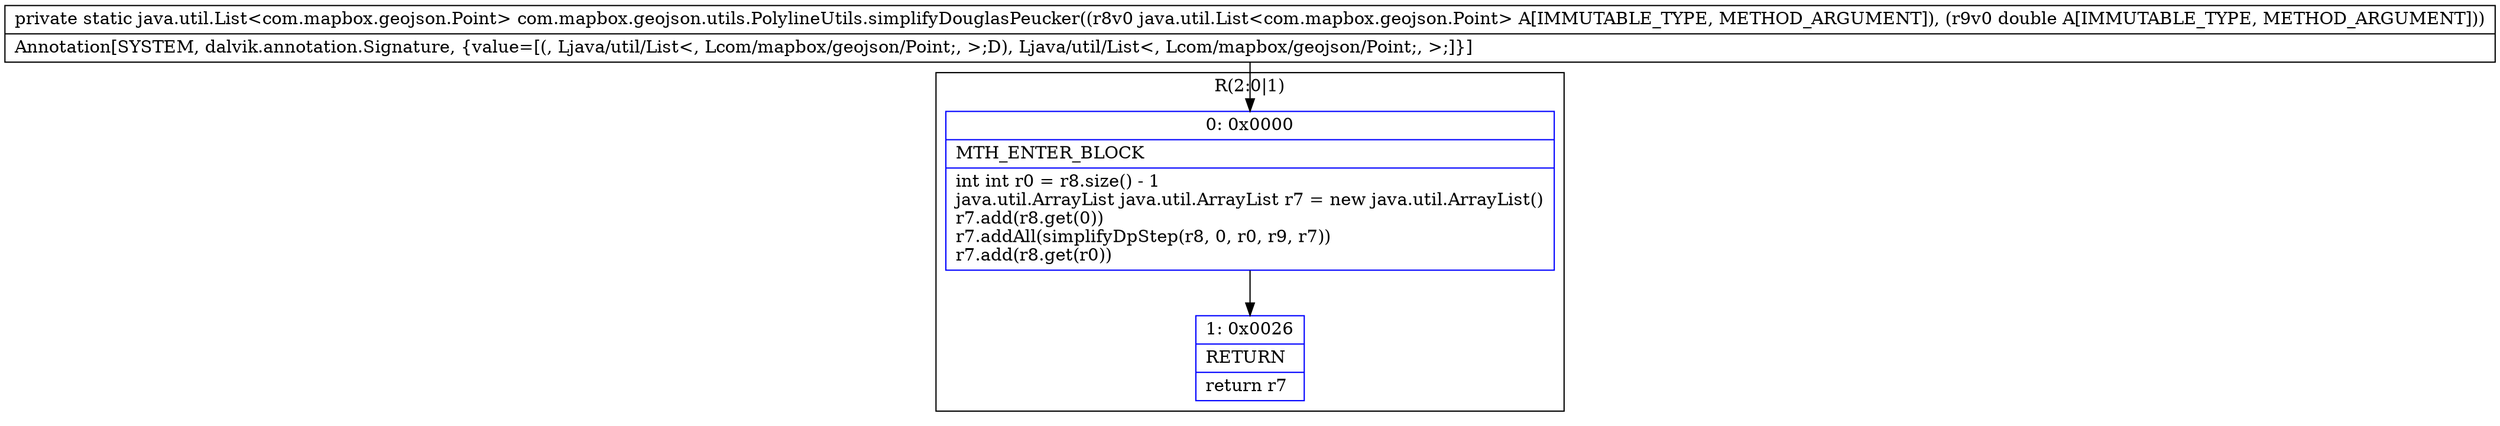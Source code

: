 digraph "CFG forcom.mapbox.geojson.utils.PolylineUtils.simplifyDouglasPeucker(Ljava\/util\/List;D)Ljava\/util\/List;" {
subgraph cluster_Region_812180335 {
label = "R(2:0|1)";
node [shape=record,color=blue];
Node_0 [shape=record,label="{0\:\ 0x0000|MTH_ENTER_BLOCK\l|int int r0 = r8.size() \- 1\ljava.util.ArrayList java.util.ArrayList r7 = new java.util.ArrayList()\lr7.add(r8.get(0))\lr7.addAll(simplifyDpStep(r8, 0, r0, r9, r7))\lr7.add(r8.get(r0))\l}"];
Node_1 [shape=record,label="{1\:\ 0x0026|RETURN\l|return r7\l}"];
}
MethodNode[shape=record,label="{private static java.util.List\<com.mapbox.geojson.Point\> com.mapbox.geojson.utils.PolylineUtils.simplifyDouglasPeucker((r8v0 java.util.List\<com.mapbox.geojson.Point\> A[IMMUTABLE_TYPE, METHOD_ARGUMENT]), (r9v0 double A[IMMUTABLE_TYPE, METHOD_ARGUMENT]))  | Annotation[SYSTEM, dalvik.annotation.Signature, \{value=[(, Ljava\/util\/List\<, Lcom\/mapbox\/geojson\/Point;, \>;D), Ljava\/util\/List\<, Lcom\/mapbox\/geojson\/Point;, \>;]\}]\l}"];
MethodNode -> Node_0;
Node_0 -> Node_1;
}


